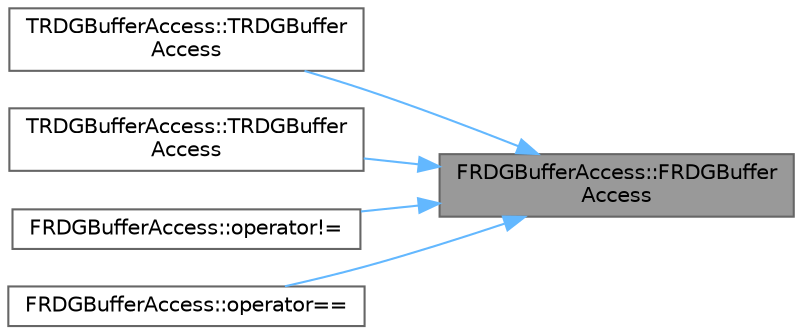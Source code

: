 digraph "FRDGBufferAccess::FRDGBufferAccess"
{
 // INTERACTIVE_SVG=YES
 // LATEX_PDF_SIZE
  bgcolor="transparent";
  edge [fontname=Helvetica,fontsize=10,labelfontname=Helvetica,labelfontsize=10];
  node [fontname=Helvetica,fontsize=10,shape=box,height=0.2,width=0.4];
  rankdir="RL";
  Node1 [id="Node000001",label="FRDGBufferAccess::FRDGBuffer\lAccess",height=0.2,width=0.4,color="gray40", fillcolor="grey60", style="filled", fontcolor="black",tooltip=" "];
  Node1 -> Node2 [id="edge1_Node000001_Node000002",dir="back",color="steelblue1",style="solid",tooltip=" "];
  Node2 [id="Node000002",label="TRDGBufferAccess::TRDGBuffer\lAccess",height=0.2,width=0.4,color="grey40", fillcolor="white", style="filled",URL="$de/d50/classTRDGBufferAccess.html#a19f3a75c670307ced79bc0ba49a07fe5",tooltip=" "];
  Node1 -> Node3 [id="edge2_Node000001_Node000003",dir="back",color="steelblue1",style="solid",tooltip=" "];
  Node3 [id="Node000003",label="TRDGBufferAccess::TRDGBuffer\lAccess",height=0.2,width=0.4,color="grey40", fillcolor="white", style="filled",URL="$de/d50/classTRDGBufferAccess.html#a048e50e43c77bf1a687193c3656c926b",tooltip=" "];
  Node1 -> Node4 [id="edge3_Node000001_Node000004",dir="back",color="steelblue1",style="solid",tooltip=" "];
  Node4 [id="Node000004",label="FRDGBufferAccess::operator!=",height=0.2,width=0.4,color="grey40", fillcolor="white", style="filled",URL="$d7/d70/classFRDGBufferAccess.html#a7e4a28de2c61580c659790fc01fe0fe0",tooltip=" "];
  Node1 -> Node5 [id="edge4_Node000001_Node000005",dir="back",color="steelblue1",style="solid",tooltip=" "];
  Node5 [id="Node000005",label="FRDGBufferAccess::operator==",height=0.2,width=0.4,color="grey40", fillcolor="white", style="filled",URL="$d7/d70/classFRDGBufferAccess.html#a5930556834dbe975fa7742f067d3e4fd",tooltip=" "];
}
